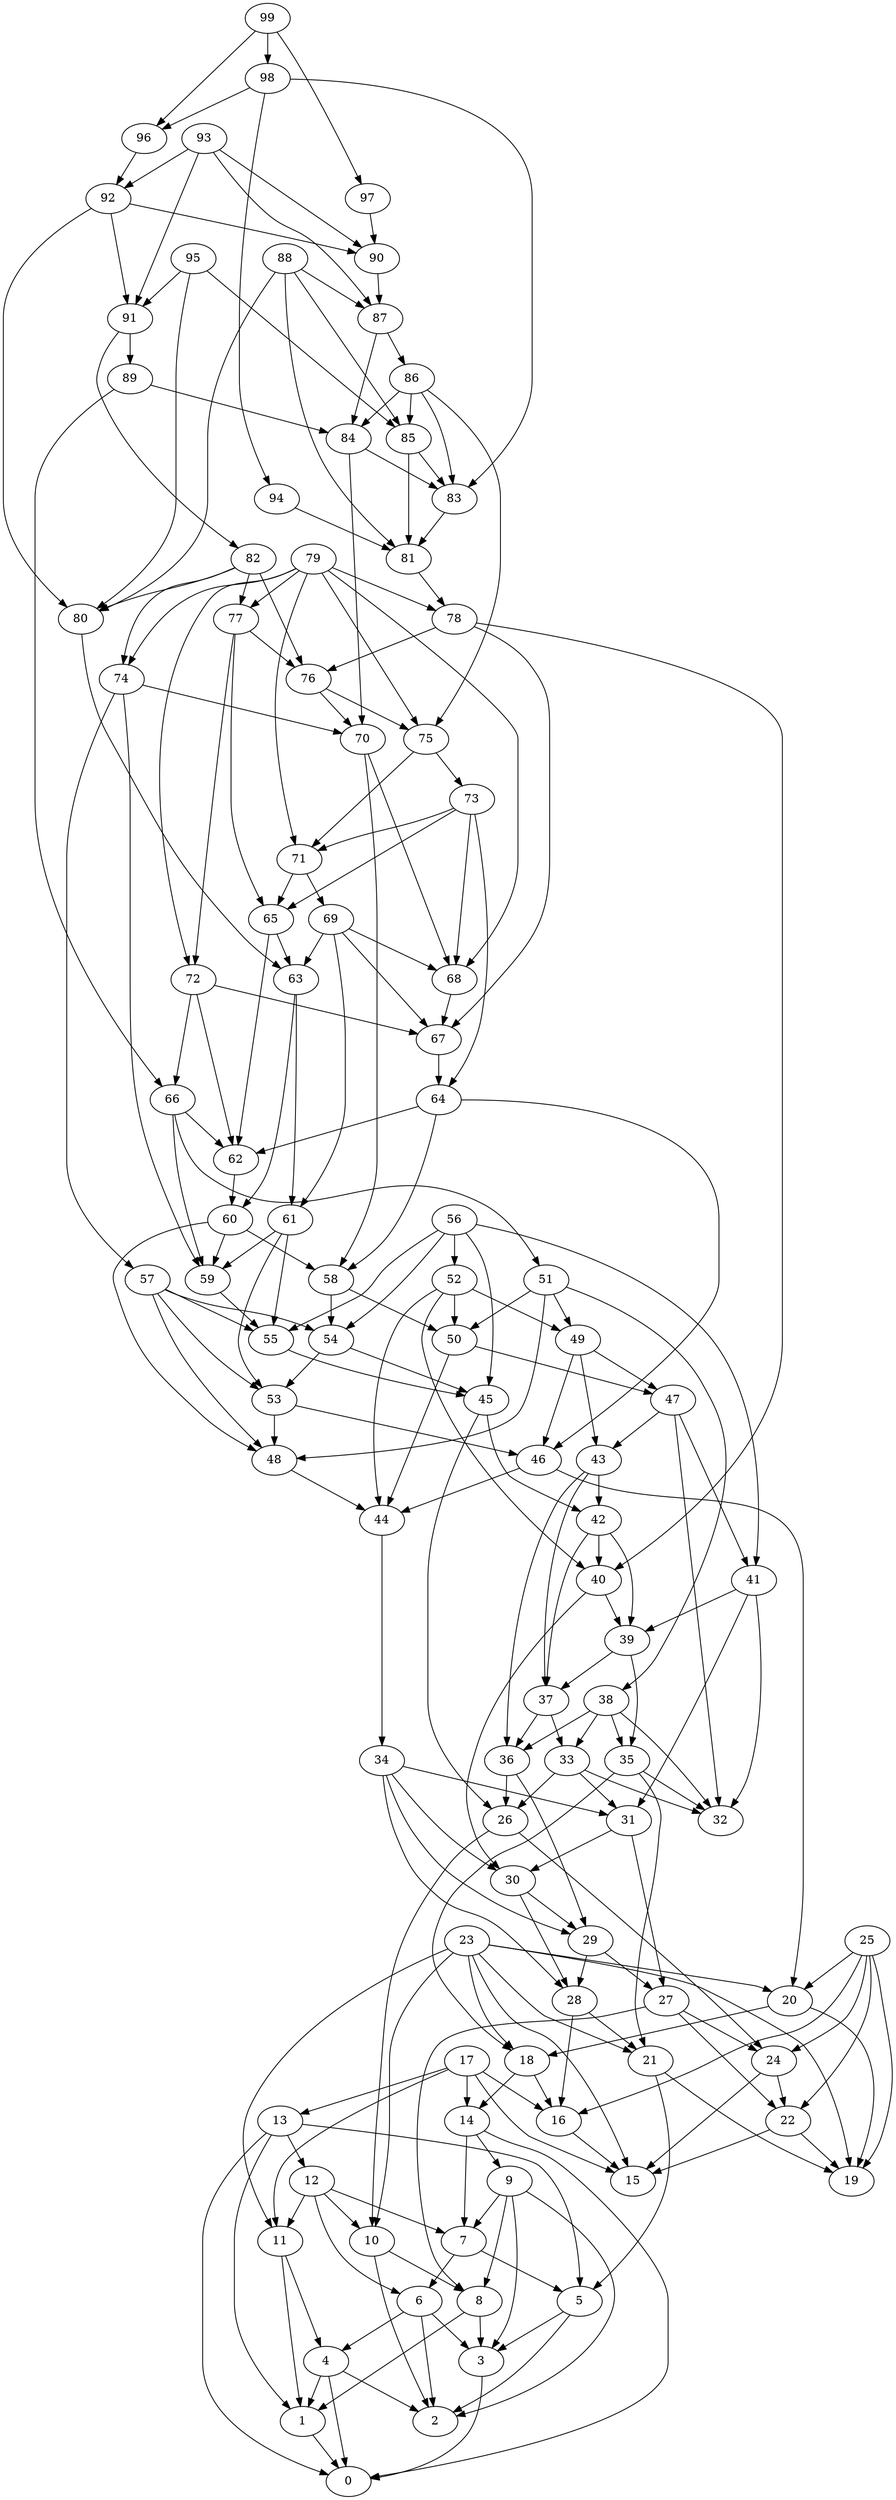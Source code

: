 digraph my_graph {
0;
1;
2;
3;
4;
5;
6;
7;
8;
9;
10;
11;
12;
13;
14;
15;
16;
17;
18;
19;
20;
21;
22;
23;
24;
25;
26;
27;
28;
29;
30;
31;
32;
33;
34;
35;
36;
37;
38;
39;
40;
41;
42;
43;
44;
45;
46;
47;
48;
49;
50;
51;
52;
53;
54;
55;
56;
57;
58;
59;
60;
61;
62;
63;
64;
65;
66;
67;
68;
69;
70;
71;
72;
73;
74;
75;
76;
77;
78;
79;
80;
81;
82;
83;
84;
85;
86;
87;
88;
89;
90;
91;
92;
93;
94;
95;
96;
97;
98;
99;
1->0
3->0
4->1
4->2
4->0
5->2
5->3
6->3
6->2
6->4
7->5
7->6
8->3
8->1
9->3
9->8
9->7
9->2
10->8
10->2
11->4
11->1
12->10
12->11
12->7
12->6
13->12
13->0
13->1
13->5
14->9
14->7
14->0
16->15
17->13
17->14
17->16
17->11
17->15
18->14
18->16
20->19
20->18
21->19
21->5
22->19
22->15
23->19
23->10
23->18
23->11
23->15
23->20
23->21
24->22
24->15
25->20
25->24
25->22
25->19
25->16
26->24
26->10
27->8
27->24
27->22
28->21
28->16
29->28
29->27
30->28
30->29
31->27
31->30
33->31
33->32
33->26
34->29
34->28
34->31
34->30
35->32
35->21
35->18
36->29
36->26
37->36
37->33
38->33
38->32
38->35
38->36
39->37
39->35
40->30
40->39
41->32
41->39
41->31
42->39
42->37
42->40
43->36
43->37
43->42
44->34
45->26
45->42
46->44
46->20
47->41
47->43
47->32
48->44
49->47
49->46
49->43
50->47
50->44
51->38
51->49
51->48
51->50
52->40
52->50
52->44
52->49
53->48
53->46
54->53
54->45
55->45
56->45
56->52
56->55
56->41
56->54
57->48
57->54
57->55
57->53
58->50
58->54
59->55
60->59
60->58
60->48
61->55
61->59
61->53
62->60
63->61
63->60
64->58
64->46
64->62
65->62
65->63
66->62
66->59
66->51
67->64
68->67
69->68
69->61
69->67
69->63
70->58
70->68
71->65
71->69
72->66
72->67
72->62
73->64
73->65
73->71
73->68
74->59
74->70
74->57
75->71
75->73
76->75
76->70
77->76
77->72
77->65
78->40
78->67
78->76
79->72
79->74
79->68
79->71
79->77
79->78
79->75
80->63
81->78
82->74
82->80
82->76
82->77
83->81
84->83
84->70
85->81
85->83
86->85
86->84
86->83
86->75
87->84
87->86
88->80
88->85
88->87
88->81
89->66
89->84
90->87
91->89
91->82
92->90
92->80
92->91
93->91
93->90
93->87
93->92
94->81
95->85
95->91
95->80
96->92
97->90
98->94
98->96
98->83
99->96
99->97
99->98
}
